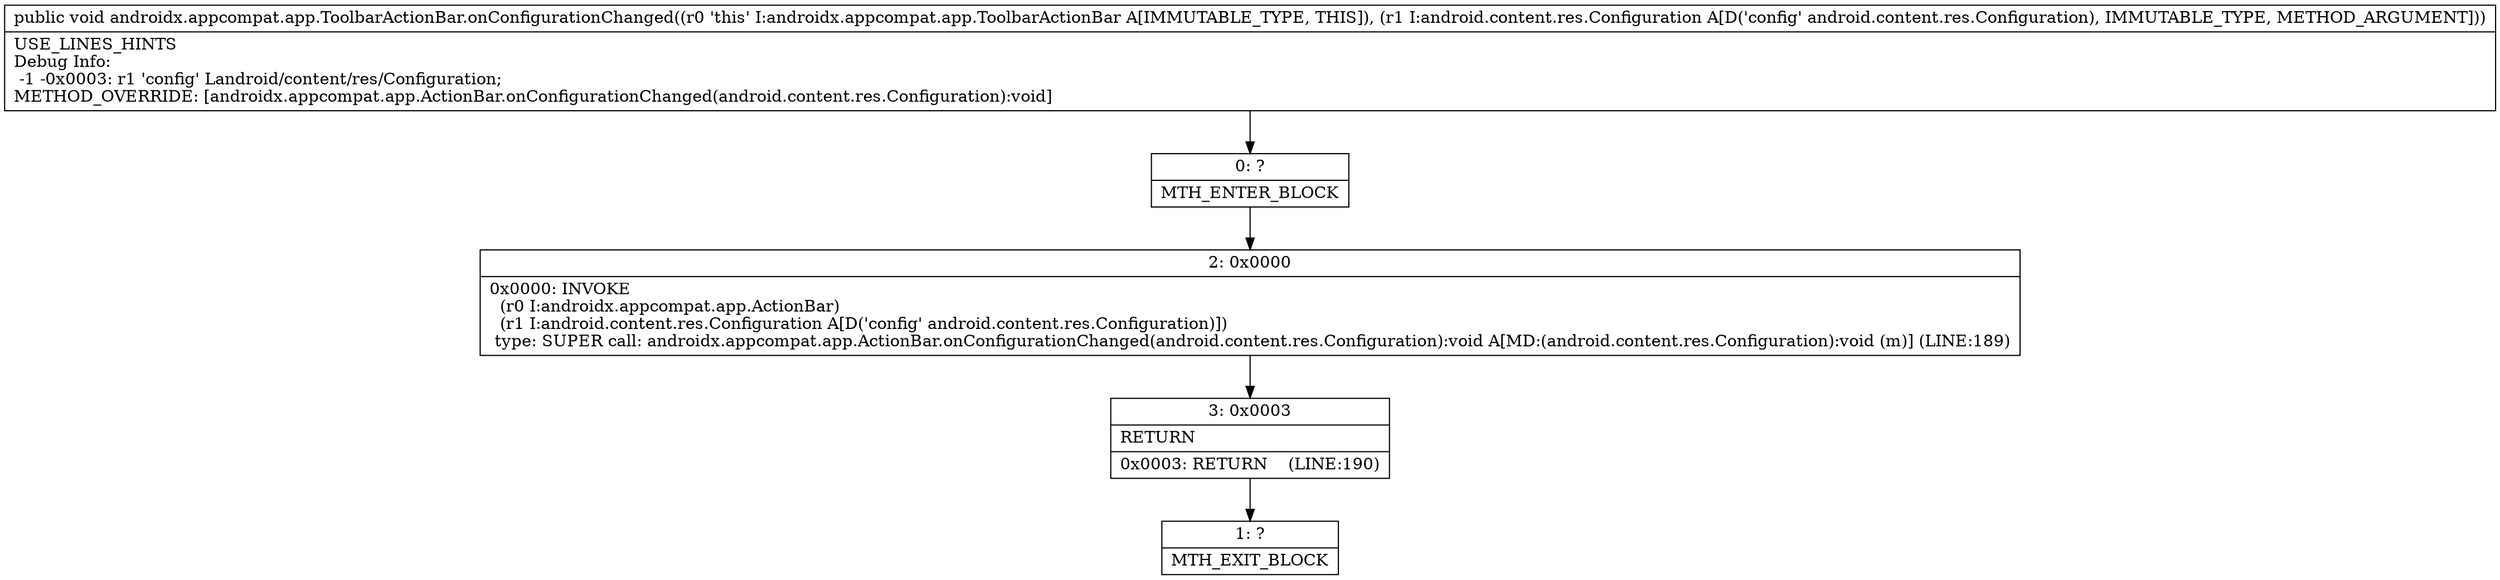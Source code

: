 digraph "CFG forandroidx.appcompat.app.ToolbarActionBar.onConfigurationChanged(Landroid\/content\/res\/Configuration;)V" {
Node_0 [shape=record,label="{0\:\ ?|MTH_ENTER_BLOCK\l}"];
Node_2 [shape=record,label="{2\:\ 0x0000|0x0000: INVOKE  \l  (r0 I:androidx.appcompat.app.ActionBar)\l  (r1 I:android.content.res.Configuration A[D('config' android.content.res.Configuration)])\l type: SUPER call: androidx.appcompat.app.ActionBar.onConfigurationChanged(android.content.res.Configuration):void A[MD:(android.content.res.Configuration):void (m)] (LINE:189)\l}"];
Node_3 [shape=record,label="{3\:\ 0x0003|RETURN\l|0x0003: RETURN    (LINE:190)\l}"];
Node_1 [shape=record,label="{1\:\ ?|MTH_EXIT_BLOCK\l}"];
MethodNode[shape=record,label="{public void androidx.appcompat.app.ToolbarActionBar.onConfigurationChanged((r0 'this' I:androidx.appcompat.app.ToolbarActionBar A[IMMUTABLE_TYPE, THIS]), (r1 I:android.content.res.Configuration A[D('config' android.content.res.Configuration), IMMUTABLE_TYPE, METHOD_ARGUMENT]))  | USE_LINES_HINTS\lDebug Info:\l  \-1 \-0x0003: r1 'config' Landroid\/content\/res\/Configuration;\lMETHOD_OVERRIDE: [androidx.appcompat.app.ActionBar.onConfigurationChanged(android.content.res.Configuration):void]\l}"];
MethodNode -> Node_0;Node_0 -> Node_2;
Node_2 -> Node_3;
Node_3 -> Node_1;
}


